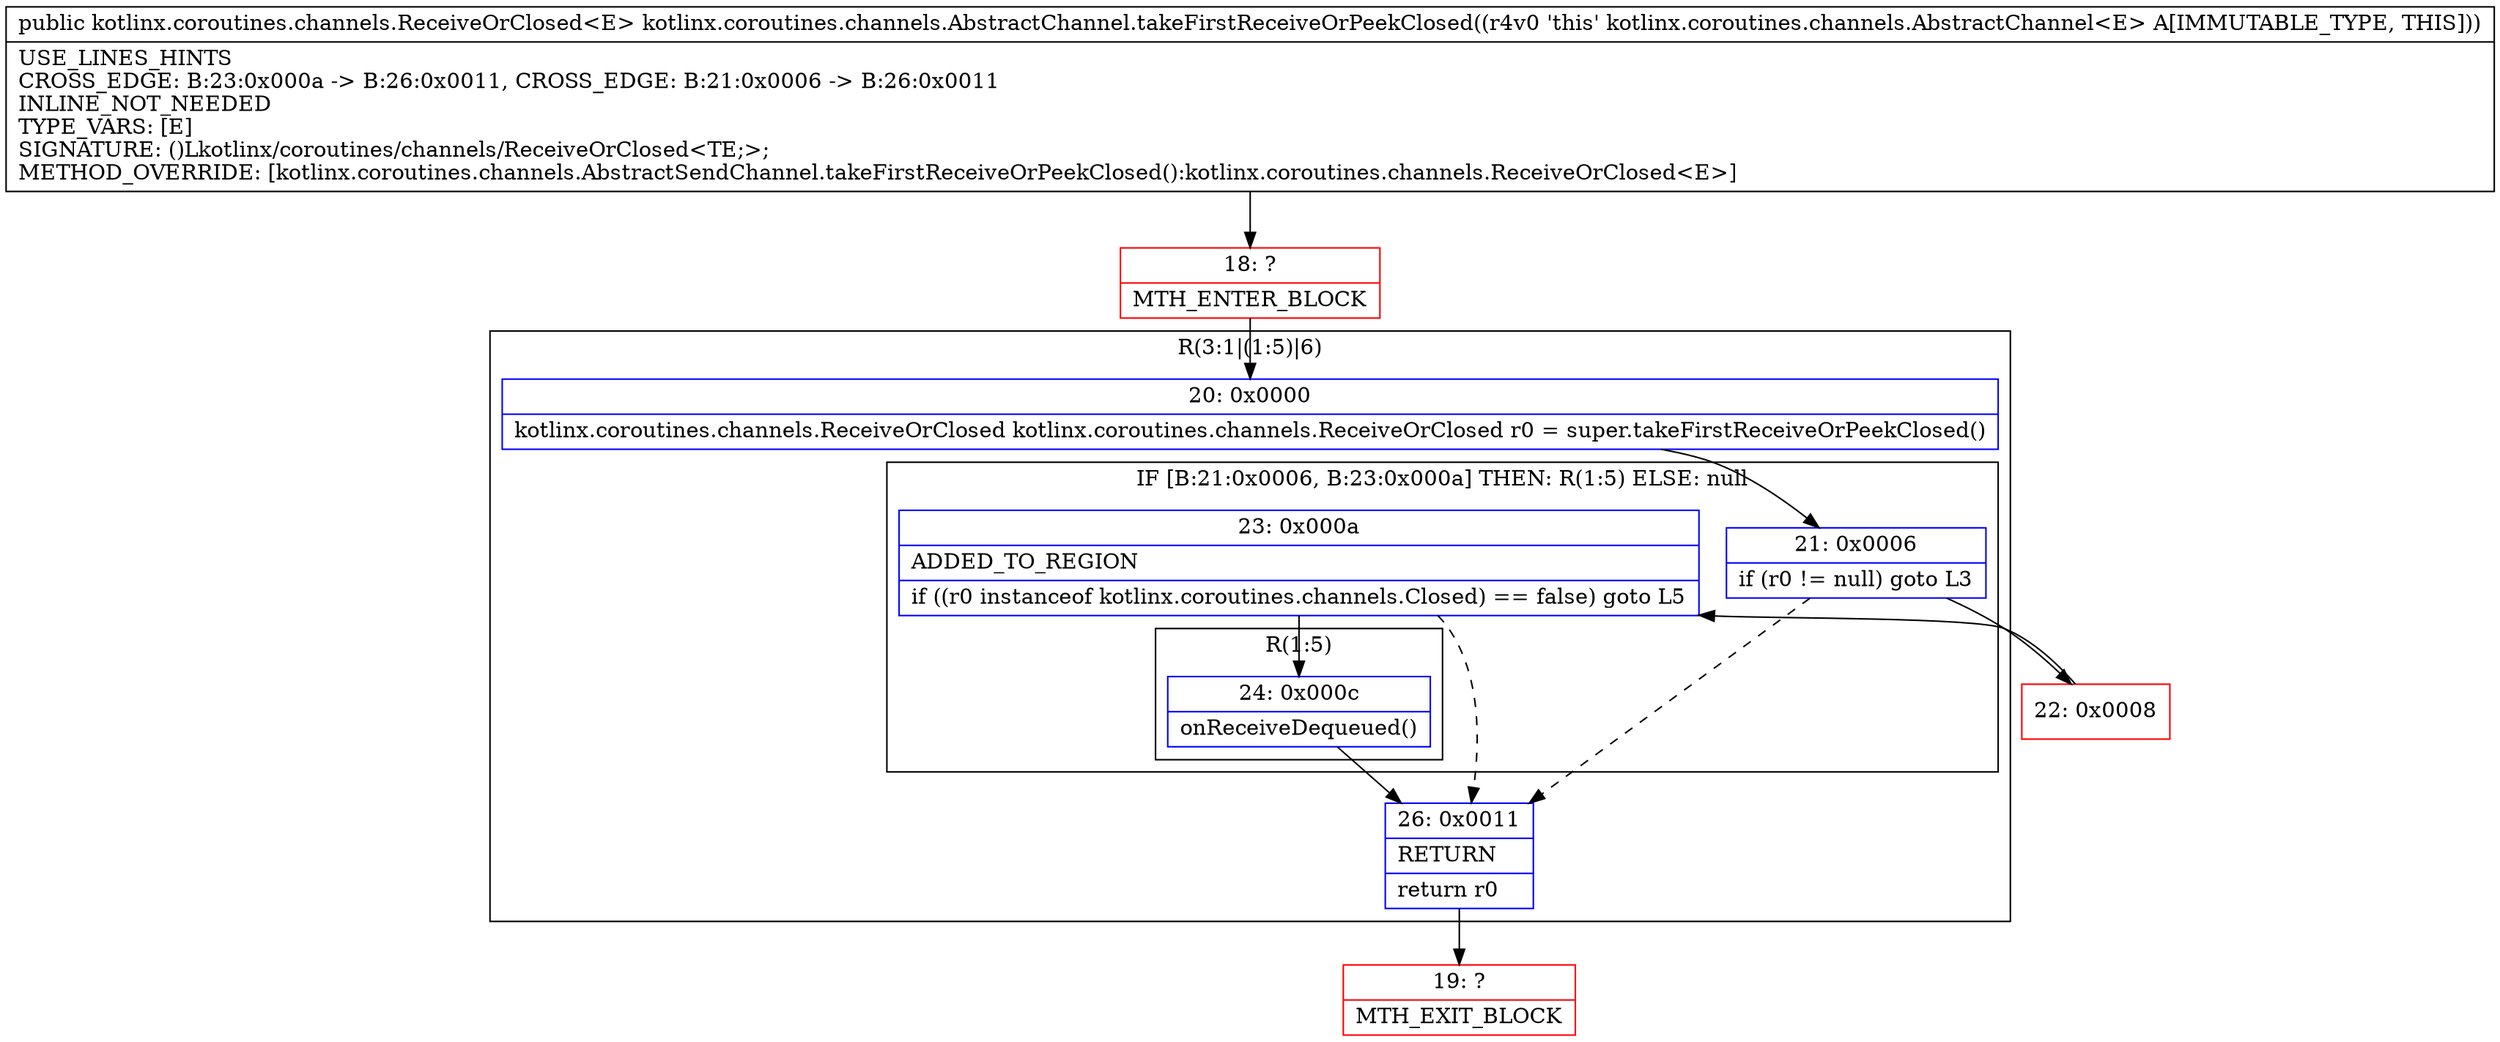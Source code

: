 digraph "CFG forkotlinx.coroutines.channels.AbstractChannel.takeFirstReceiveOrPeekClosed()Lkotlinx\/coroutines\/channels\/ReceiveOrClosed;" {
subgraph cluster_Region_512822210 {
label = "R(3:1|(1:5)|6)";
node [shape=record,color=blue];
Node_20 [shape=record,label="{20\:\ 0x0000|kotlinx.coroutines.channels.ReceiveOrClosed kotlinx.coroutines.channels.ReceiveOrClosed r0 = super.takeFirstReceiveOrPeekClosed()\l}"];
subgraph cluster_IfRegion_1891742961 {
label = "IF [B:21:0x0006, B:23:0x000a] THEN: R(1:5) ELSE: null";
node [shape=record,color=blue];
Node_21 [shape=record,label="{21\:\ 0x0006|if (r0 != null) goto L3\l}"];
Node_23 [shape=record,label="{23\:\ 0x000a|ADDED_TO_REGION\l|if ((r0 instanceof kotlinx.coroutines.channels.Closed) == false) goto L5\l}"];
subgraph cluster_Region_1618792942 {
label = "R(1:5)";
node [shape=record,color=blue];
Node_24 [shape=record,label="{24\:\ 0x000c|onReceiveDequeued()\l}"];
}
}
Node_26 [shape=record,label="{26\:\ 0x0011|RETURN\l|return r0\l}"];
}
Node_18 [shape=record,color=red,label="{18\:\ ?|MTH_ENTER_BLOCK\l}"];
Node_22 [shape=record,color=red,label="{22\:\ 0x0008}"];
Node_19 [shape=record,color=red,label="{19\:\ ?|MTH_EXIT_BLOCK\l}"];
MethodNode[shape=record,label="{public kotlinx.coroutines.channels.ReceiveOrClosed\<E\> kotlinx.coroutines.channels.AbstractChannel.takeFirstReceiveOrPeekClosed((r4v0 'this' kotlinx.coroutines.channels.AbstractChannel\<E\> A[IMMUTABLE_TYPE, THIS]))  | USE_LINES_HINTS\lCROSS_EDGE: B:23:0x000a \-\> B:26:0x0011, CROSS_EDGE: B:21:0x0006 \-\> B:26:0x0011\lINLINE_NOT_NEEDED\lTYPE_VARS: [E]\lSIGNATURE: ()Lkotlinx\/coroutines\/channels\/ReceiveOrClosed\<TE;\>;\lMETHOD_OVERRIDE: [kotlinx.coroutines.channels.AbstractSendChannel.takeFirstReceiveOrPeekClosed():kotlinx.coroutines.channels.ReceiveOrClosed\<E\>]\l}"];
MethodNode -> Node_18;Node_20 -> Node_21;
Node_21 -> Node_22;
Node_21 -> Node_26[style=dashed];
Node_23 -> Node_24;
Node_23 -> Node_26[style=dashed];
Node_24 -> Node_26;
Node_26 -> Node_19;
Node_18 -> Node_20;
Node_22 -> Node_23;
}

